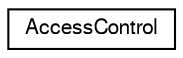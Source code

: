 digraph "Graficzna hierarchia klas"
{
  edge [fontname="FreeSans",fontsize="10",labelfontname="FreeSans",labelfontsize="10"];
  node [fontname="FreeSans",fontsize="10",shape=record];
  rankdir="LR";
  Node0 [label="AccessControl",height=0.2,width=0.4,color="black", fillcolor="white", style="filled",URL="$classAccessControl.html",tooltip="Przechowuje informacje o zmianie. "];
}
